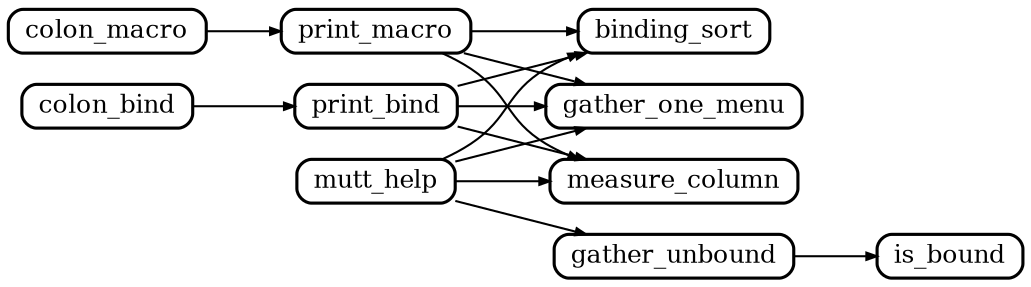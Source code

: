 digraph callgraph {
	graph [
		rankdir="LR"
		nodesep="0.2"
		ranksep="0.5"
		compound="true"
	]

	node [
		shape="Mrecord"
		fontsize="12"
		fillcolor="#ffffff"
		style="filled"
		height="0.2"
		penwidth="1.5"
		color="black"
	]

	edge [
		penwidth="1.0"
		arrowsize="0.5"
	]

	colon_bind     -> print_bind
	colon_macro    -> print_macro
	gather_unbound -> is_bound
	mutt_help      -> binding_sort
	mutt_help      -> gather_one_menu
	mutt_help      -> gather_unbound
	mutt_help      -> measure_column
	print_bind     -> binding_sort
	print_bind     -> gather_one_menu
	print_bind     -> measure_column
	print_macro    -> binding_sort
	print_macro    -> gather_one_menu
	print_macro    -> measure_column

}

